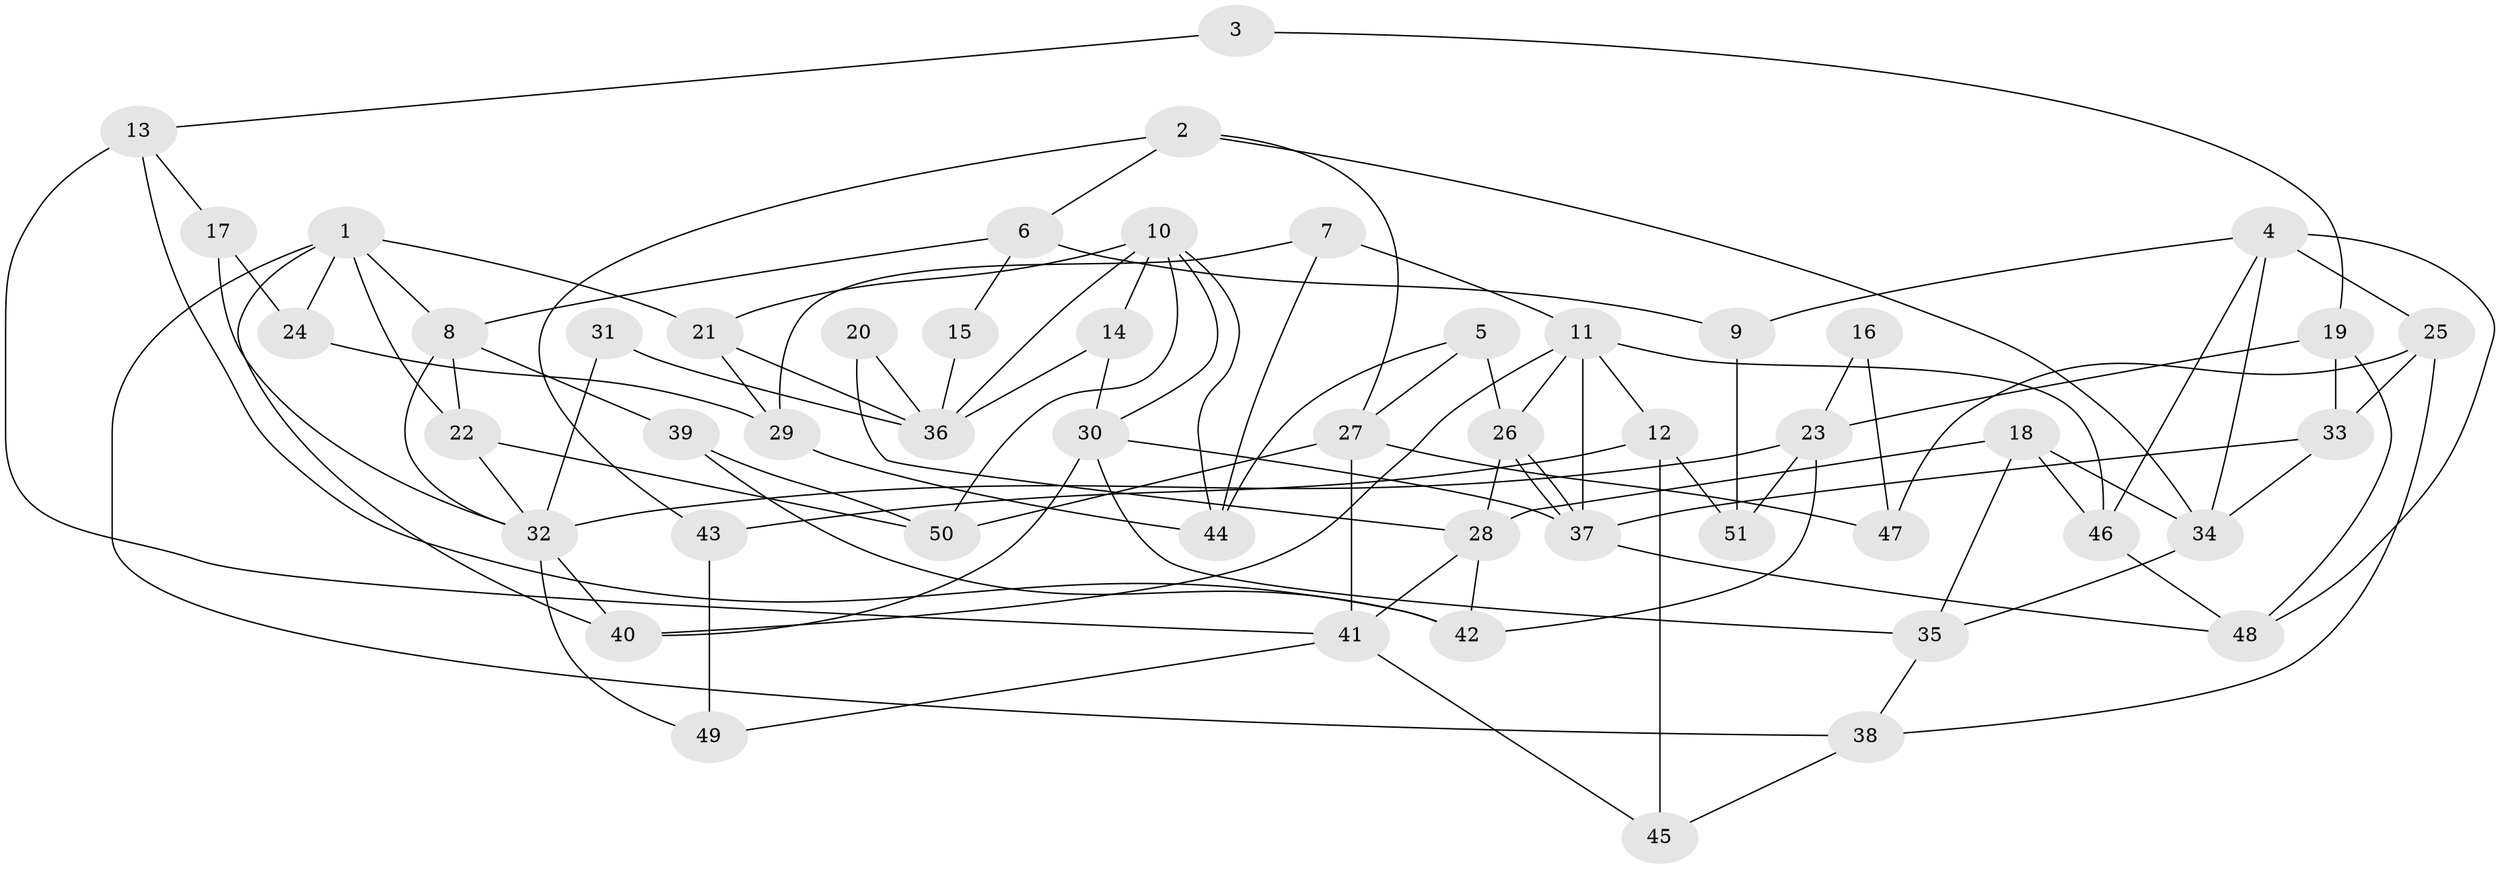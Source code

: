 // Generated by graph-tools (version 1.1) at 2025/26/03/09/25 03:26:15]
// undirected, 51 vertices, 102 edges
graph export_dot {
graph [start="1"]
  node [color=gray90,style=filled];
  1;
  2;
  3;
  4;
  5;
  6;
  7;
  8;
  9;
  10;
  11;
  12;
  13;
  14;
  15;
  16;
  17;
  18;
  19;
  20;
  21;
  22;
  23;
  24;
  25;
  26;
  27;
  28;
  29;
  30;
  31;
  32;
  33;
  34;
  35;
  36;
  37;
  38;
  39;
  40;
  41;
  42;
  43;
  44;
  45;
  46;
  47;
  48;
  49;
  50;
  51;
  1 -- 8;
  1 -- 22;
  1 -- 21;
  1 -- 24;
  1 -- 38;
  1 -- 40;
  2 -- 6;
  2 -- 34;
  2 -- 27;
  2 -- 43;
  3 -- 13;
  3 -- 19;
  4 -- 46;
  4 -- 34;
  4 -- 9;
  4 -- 25;
  4 -- 48;
  5 -- 44;
  5 -- 26;
  5 -- 27;
  6 -- 8;
  6 -- 9;
  6 -- 15;
  7 -- 11;
  7 -- 44;
  7 -- 29;
  8 -- 22;
  8 -- 32;
  8 -- 39;
  9 -- 51;
  10 -- 30;
  10 -- 14;
  10 -- 21;
  10 -- 36;
  10 -- 44;
  10 -- 50;
  11 -- 40;
  11 -- 37;
  11 -- 12;
  11 -- 26;
  11 -- 46;
  12 -- 43;
  12 -- 45;
  12 -- 51;
  13 -- 41;
  13 -- 42;
  13 -- 17;
  14 -- 30;
  14 -- 36;
  15 -- 36;
  16 -- 47;
  16 -- 23;
  17 -- 24;
  17 -- 32;
  18 -- 35;
  18 -- 28;
  18 -- 34;
  18 -- 46;
  19 -- 23;
  19 -- 48;
  19 -- 33;
  20 -- 28;
  20 -- 36;
  21 -- 29;
  21 -- 36;
  22 -- 50;
  22 -- 32;
  23 -- 32;
  23 -- 42;
  23 -- 51;
  24 -- 29;
  25 -- 33;
  25 -- 38;
  25 -- 47;
  26 -- 37;
  26 -- 37;
  26 -- 28;
  27 -- 41;
  27 -- 47;
  27 -- 50;
  28 -- 41;
  28 -- 42;
  29 -- 44;
  30 -- 35;
  30 -- 37;
  30 -- 40;
  31 -- 36;
  31 -- 32;
  32 -- 40;
  32 -- 49;
  33 -- 37;
  33 -- 34;
  34 -- 35;
  35 -- 38;
  37 -- 48;
  38 -- 45;
  39 -- 50;
  39 -- 42;
  41 -- 45;
  41 -- 49;
  43 -- 49;
  46 -- 48;
}
